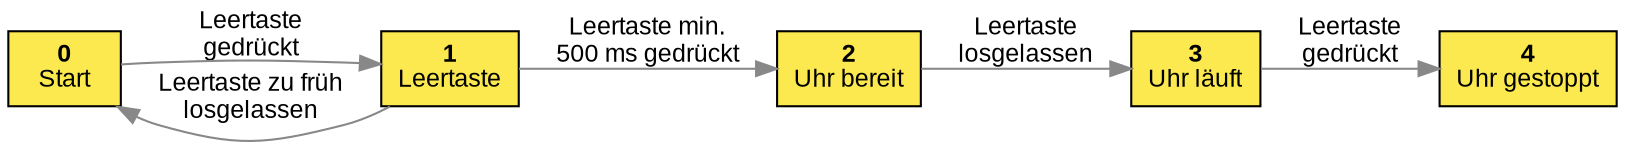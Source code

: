 digraph {
    rankdir=LR;
    node [shape=box, style=filled, fillcolor="#fce94f", fontname="Arial", fontsize=12];
    edge [fontname="Arial", fontsize=12, color="#888888"];

    n0 [label=<<B>0</B><BR/>Start>];
    n1 [label=<<B>1</B><BR/>Leertaste>];
    n2 [label=<<B>2</B><BR/>Uhr bereit>];
    n3 [label=<<B>3</B><BR/>Uhr läuft>];
    n4 [label=<<B>4</B><BR/>Uhr gestoppt>];

    n0 -> n1 [label="Leertaste\ngedrückt"];
    n1 -> n0 [label="Leertaste zu früh\nlosgelassen"];
    n1 -> n2 [label="Leertaste min.\n500 ms gedrückt"];
    n2 -> n3 [label="Leertaste\nlosgelassen"];
    n3 -> n4 [label="Leertaste\ngedrückt"];
}